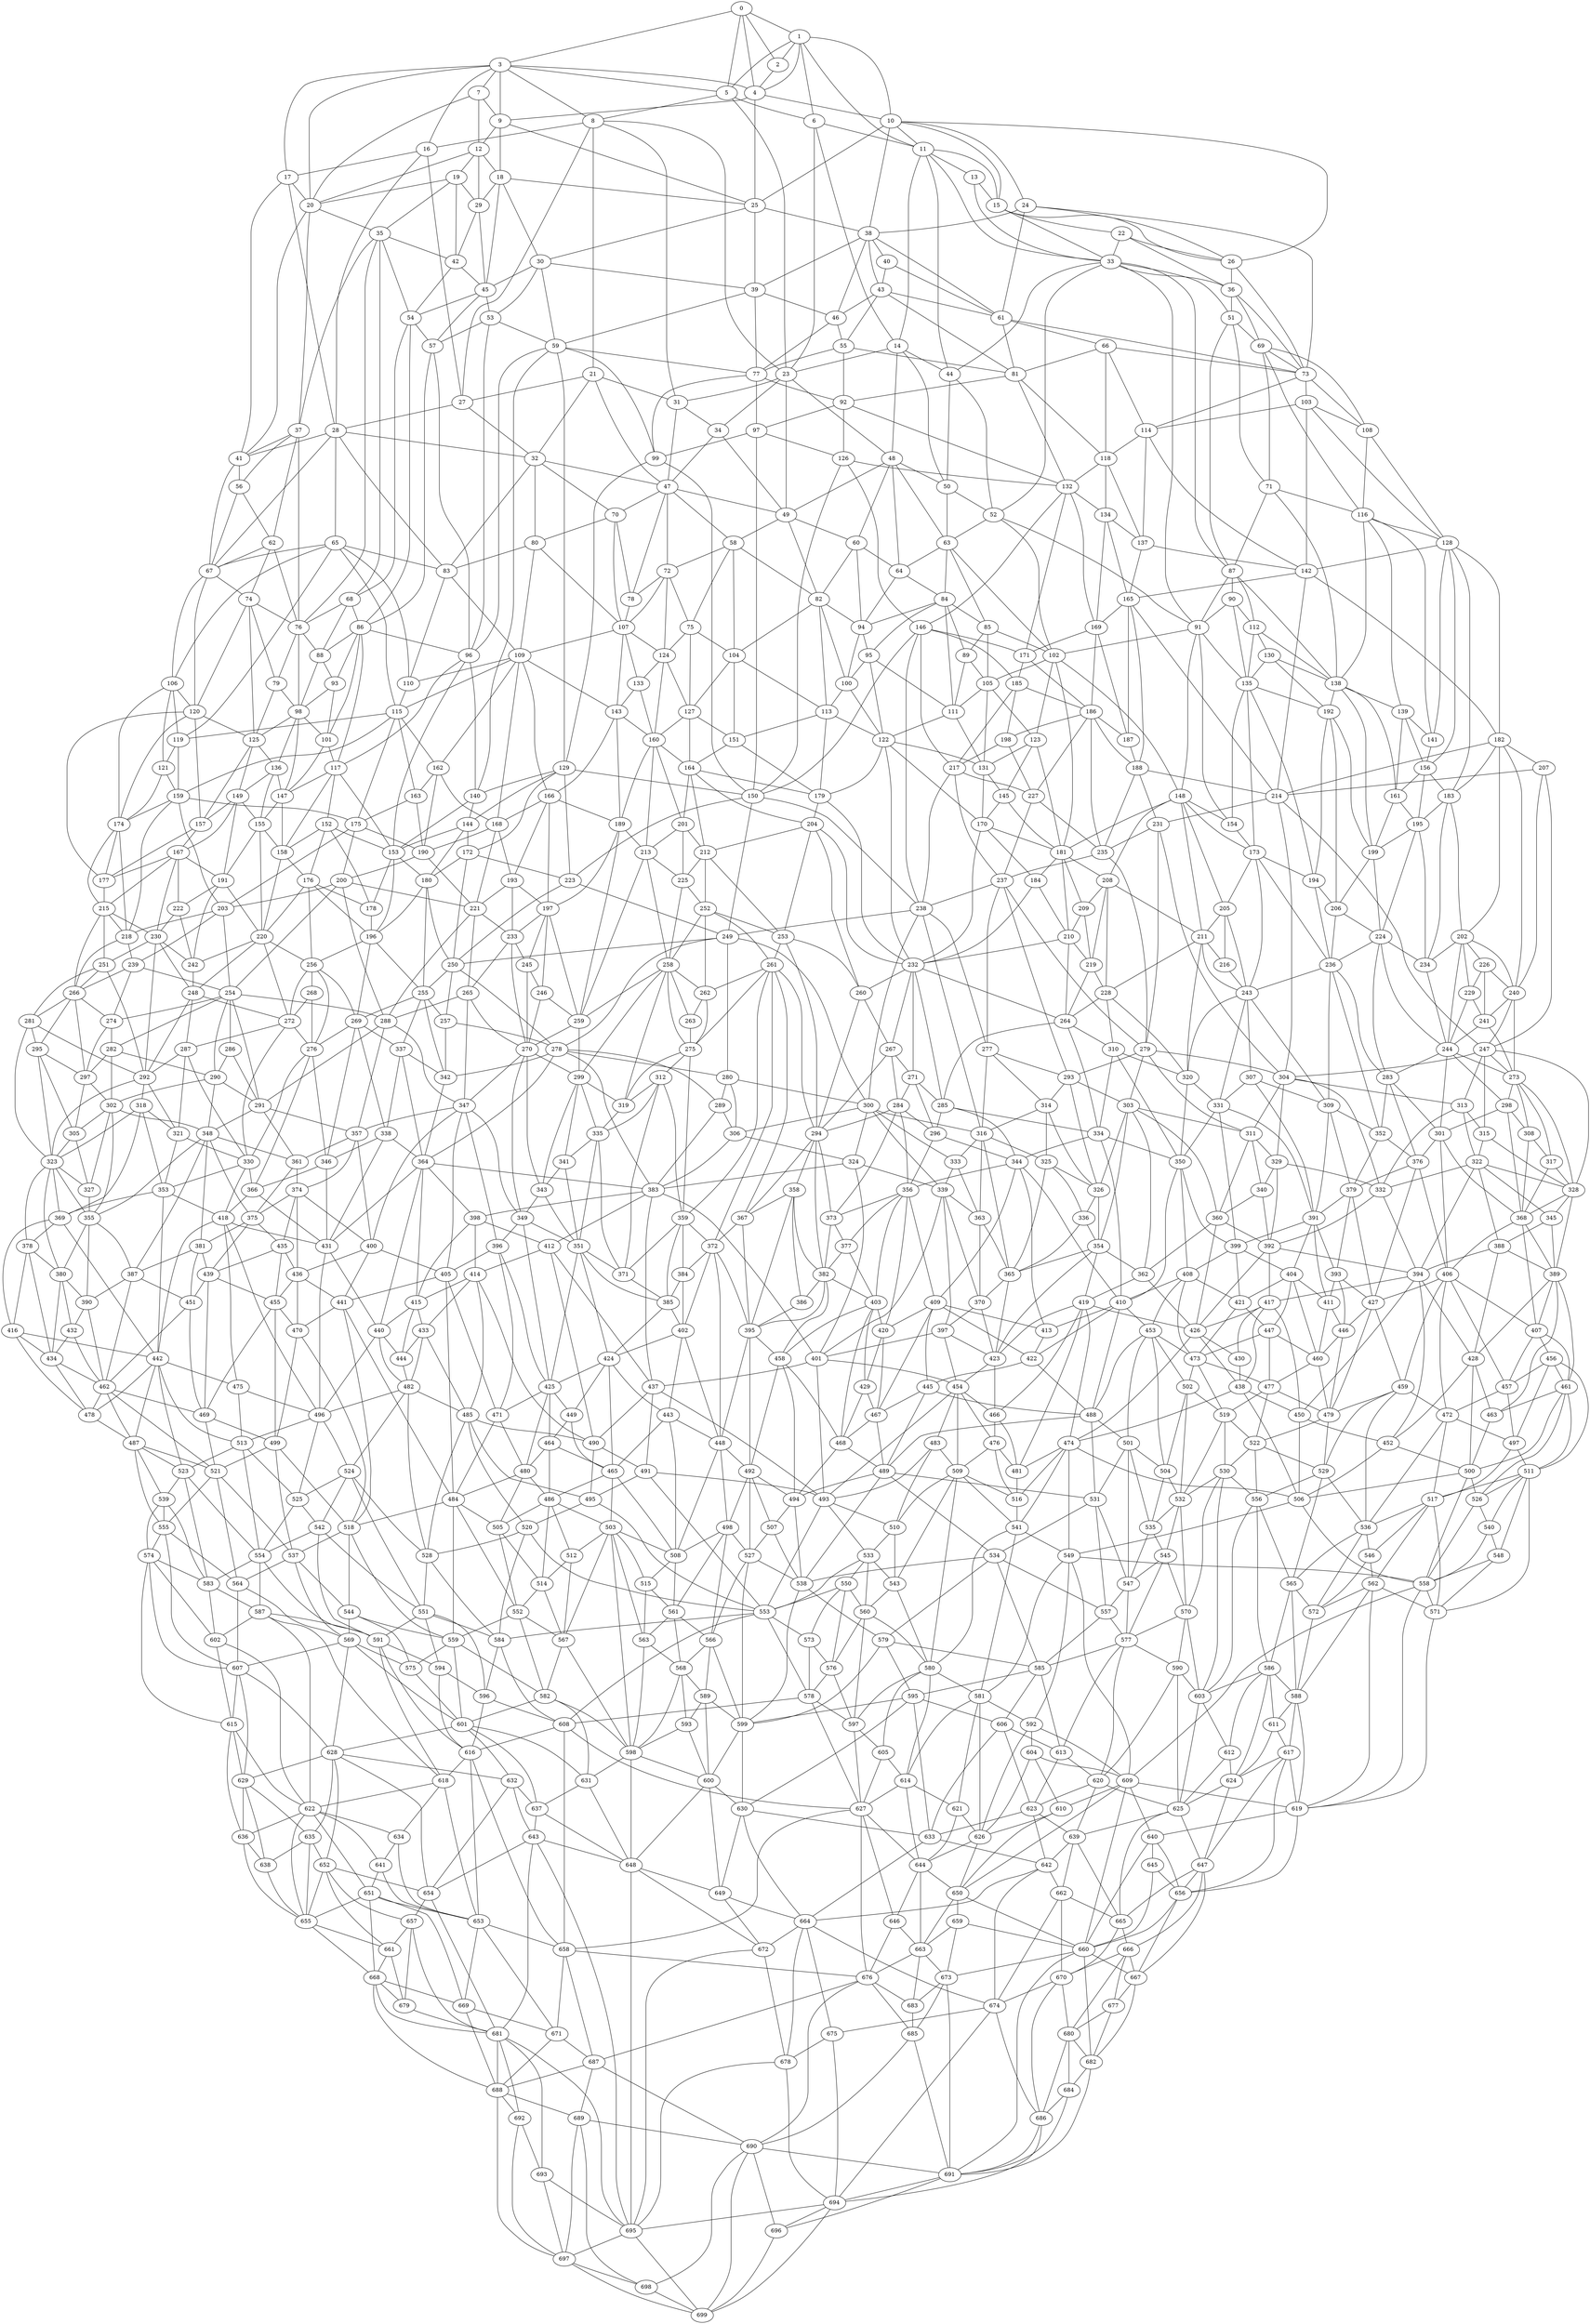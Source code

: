 graph g {0;1;2;3;4;5;6;7;8;9;10;11;12;13;14;15;16;17;18;19;20;21;22;23;24;25;26;27;28;29;30;31;32;33;34;35;36;37;38;39;40;41;42;43;44;45;46;47;48;49;50;51;52;53;54;55;56;57;58;59;60;61;62;63;64;65;66;67;68;69;70;71;72;73;74;75;76;77;78;79;80;81;82;83;84;85;86;87;88;89;90;91;92;93;94;95;96;97;98;99;100;101;102;103;104;105;106;107;108;109;110;111;112;113;114;115;116;117;118;119;120;121;122;123;124;125;126;127;128;129;130;131;132;133;134;135;136;137;138;139;140;141;142;143;144;145;146;147;148;149;150;151;152;153;154;155;156;157;158;159;160;161;162;163;164;165;166;167;168;169;170;171;172;173;174;175;176;177;178;179;180;181;182;183;184;185;186;187;188;189;190;191;192;193;194;195;196;197;198;199;200;201;202;203;204;205;206;207;208;209;210;211;212;213;214;215;216;217;218;219;220;221;222;223;224;225;226;227;228;229;230;231;232;233;234;235;236;237;238;239;240;241;242;243;244;245;246;247;248;249;250;251;252;253;254;255;256;257;258;259;260;261;262;263;264;265;266;267;268;269;270;271;272;273;274;275;276;277;278;279;280;281;282;283;284;285;286;287;288;289;290;291;292;293;294;295;296;297;298;299;300;301;302;303;304;305;306;307;308;309;310;311;312;313;314;315;316;317;318;319;320;321;322;323;324;325;326;327;328;329;330;331;332;333;334;335;336;337;338;339;340;341;342;343;344;345;346;347;348;349;350;351;352;353;354;355;356;357;358;359;360;361;362;363;364;365;366;367;368;369;370;371;372;373;374;375;376;377;378;379;380;381;382;383;384;385;386;387;388;389;390;391;392;393;394;395;396;397;398;399;400;401;402;403;404;405;406;407;408;409;410;411;412;413;414;415;416;417;418;419;420;421;422;423;424;425;426;427;428;429;430;431;432;433;434;435;436;437;438;439;440;441;442;443;444;445;446;447;448;449;450;451;452;453;454;455;456;457;458;459;460;461;462;463;464;465;466;467;468;469;470;471;472;473;474;475;476;477;478;479;480;481;482;483;484;485;486;487;488;489;490;491;492;493;494;495;496;497;498;499;500;501;502;503;504;505;506;507;508;509;510;511;512;513;514;515;516;517;518;519;520;521;522;523;524;525;526;527;528;529;530;531;532;533;534;535;536;537;538;539;540;541;542;543;544;545;546;547;548;549;550;551;552;553;554;555;556;557;558;559;560;561;562;563;564;565;566;567;568;569;570;571;572;573;574;575;576;577;578;579;580;581;582;583;584;585;586;587;588;589;590;591;592;593;594;595;596;597;598;599;600;601;602;603;604;605;606;607;608;609;610;611;612;613;614;615;616;617;618;619;620;621;622;623;624;625;626;627;628;629;630;631;632;633;634;635;636;637;638;639;640;641;642;643;644;645;646;647;648;649;650;651;652;653;654;655;656;657;658;659;660;661;662;663;664;665;666;667;668;669;670;671;672;673;674;675;676;677;678;679;680;681;682;683;684;685;686;687;688;689;690;691;692;693;694;695;696;697;698;699;0 -- 1;0 -- 2;0 -- 3;0 -- 4;0 -- 5;1 -- 2;1 -- 4;1 -- 5;1 -- 6;1 -- 10;1 -- 11;2 -- 4;3 -- 4;3 -- 5;3 -- 7;3 -- 8;3 -- 9;3 -- 16;3 -- 17;3 -- 20;4 -- 9;4 -- 10;4 -- 25;5 -- 6;5 -- 8;5 -- 23;6 -- 11;6 -- 14;6 -- 23;7 -- 9;7 -- 12;7 -- 20;8 -- 16;8 -- 21;8 -- 23;8 -- 27;8 -- 31;9 -- 12;9 -- 18;9 -- 25;10 -- 11;10 -- 15;10 -- 24;10 -- 25;10 -- 26;10 -- 38;11 -- 13;11 -- 14;11 -- 15;11 -- 33;11 -- 44;12 -- 18;12 -- 19;12 -- 20;12 -- 29;13 -- 15;13 -- 33;14 -- 23;14 -- 44;14 -- 48;14 -- 50;15 -- 22;15 -- 26;15 -- 33;16 -- 17;16 -- 27;16 -- 28;17 -- 20;17 -- 28;17 -- 41;18 -- 25;18 -- 29;18 -- 30;18 -- 45;19 -- 20;19 -- 29;19 -- 35;19 -- 42;20 -- 35;20 -- 37;20 -- 41;21 -- 27;21 -- 31;21 -- 32;21 -- 47;22 -- 26;22 -- 33;22 -- 36;23 -- 31;23 -- 34;23 -- 48;23 -- 49;24 -- 26;24 -- 38;24 -- 61;24 -- 73;25 -- 30;25 -- 38;25 -- 39;26 -- 36;26 -- 73;27 -- 28;27 -- 32;28 -- 32;28 -- 41;28 -- 65;28 -- 67;28 -- 83;29 -- 42;29 -- 45;30 -- 39;30 -- 45;30 -- 53;30 -- 59;31 -- 34;31 -- 47;32 -- 47;32 -- 70;32 -- 80;32 -- 83;33 -- 36;33 -- 44;33 -- 51;33 -- 52;33 -- 87;33 -- 91;34 -- 47;34 -- 49;35 -- 37;35 -- 42;35 -- 54;35 -- 68;35 -- 76;36 -- 51;36 -- 69;36 -- 73;37 -- 41;37 -- 56;37 -- 62;37 -- 76;38 -- 39;38 -- 40;38 -- 43;38 -- 46;38 -- 61;39 -- 46;39 -- 59;39 -- 77;40 -- 43;40 -- 61;41 -- 56;41 -- 67;42 -- 45;42 -- 54;43 -- 46;43 -- 55;43 -- 61;43 -- 81;44 -- 50;44 -- 52;45 -- 53;45 -- 54;45 -- 57;46 -- 55;46 -- 77;47 -- 49;47 -- 58;47 -- 70;47 -- 72;47 -- 78;48 -- 49;48 -- 50;48 -- 60;48 -- 63;48 -- 64;49 -- 58;49 -- 60;49 -- 82;50 -- 52;50 -- 63;51 -- 69;51 -- 71;51 -- 87;52 -- 63;52 -- 91;52 -- 102;53 -- 57;53 -- 59;53 -- 96;54 -- 57;54 -- 68;54 -- 86;55 -- 77;55 -- 81;55 -- 92;56 -- 62;56 -- 67;57 -- 86;57 -- 96;58 -- 72;58 -- 75;58 -- 82;58 -- 104;59 -- 77;59 -- 96;59 -- 99;59 -- 129;59 -- 140;60 -- 64;60 -- 82;60 -- 94;61 -- 66;61 -- 73;61 -- 81;62 -- 67;62 -- 74;62 -- 76;63 -- 64;63 -- 84;63 -- 85;63 -- 102;64 -- 84;64 -- 94;65 -- 67;65 -- 83;65 -- 106;65 -- 110;65 -- 115;65 -- 119;66 -- 73;66 -- 81;66 -- 114;66 -- 118;67 -- 74;67 -- 106;67 -- 120;68 -- 76;68 -- 86;68 -- 88;69 -- 71;69 -- 73;69 -- 108;69 -- 116;70 -- 78;70 -- 80;70 -- 107;71 -- 87;71 -- 116;71 -- 138;72 -- 75;72 -- 78;72 -- 107;72 -- 124;73 -- 103;73 -- 108;73 -- 114;74 -- 76;74 -- 79;74 -- 120;74 -- 125;75 -- 104;75 -- 124;75 -- 127;76 -- 79;76 -- 88;76 -- 98;77 -- 92;77 -- 97;77 -- 99;78 -- 107;79 -- 98;79 -- 125;80 -- 83;80 -- 107;80 -- 109;81 -- 92;81 -- 118;81 -- 132;82 -- 94;82 -- 100;82 -- 104;82 -- 113;83 -- 109;83 -- 110;84 -- 85;84 -- 89;84 -- 94;84 -- 95;84 -- 111;85 -- 89;85 -- 102;85 -- 105;86 -- 88;86 -- 93;86 -- 96;86 -- 101;86 -- 117;87 -- 90;87 -- 91;87 -- 112;87 -- 138;88 -- 93;88 -- 98;89 -- 105;89 -- 111;90 -- 91;90 -- 112;90 -- 135;91 -- 102;91 -- 135;91 -- 148;91 -- 154;92 -- 97;92 -- 126;92 -- 132;93 -- 98;93 -- 101;94 -- 95;94 -- 100;95 -- 100;95 -- 111;95 -- 122;96 -- 117;96 -- 140;96 -- 153;97 -- 99;97 -- 126;97 -- 150;98 -- 101;98 -- 125;98 -- 136;98 -- 147;99 -- 129;99 -- 150;100 -- 113;100 -- 122;101 -- 117;101 -- 147;102 -- 105;102 -- 123;102 -- 148;102 -- 181;103 -- 108;103 -- 114;103 -- 128;103 -- 142;104 -- 113;104 -- 127;104 -- 151;105 -- 111;105 -- 123;105 -- 131;106 -- 119;106 -- 120;106 -- 121;106 -- 174;107 -- 109;107 -- 124;107 -- 133;107 -- 143;108 -- 116;108 -- 128;109 -- 110;109 -- 115;109 -- 143;109 -- 162;109 -- 166;109 -- 168;110 -- 115;111 -- 122;111 -- 131;112 -- 130;112 -- 135;112 -- 138;113 -- 122;113 -- 151;113 -- 179;114 -- 118;114 -- 137;114 -- 142;115 -- 119;115 -- 159;115 -- 162;115 -- 163;115 -- 175;116 -- 128;116 -- 138;116 -- 139;116 -- 141;117 -- 147;117 -- 152;117 -- 153;117 -- 158;118 -- 132;118 -- 134;118 -- 137;119 -- 121;119 -- 159;120 -- 125;120 -- 157;120 -- 174;120 -- 177;121 -- 159;121 -- 174;122 -- 131;122 -- 170;122 -- 179;122 -- 232;123 -- 131;123 -- 145;123 -- 181;124 -- 127;124 -- 133;124 -- 160;125 -- 136;125 -- 149;125 -- 157;126 -- 132;126 -- 146;126 -- 150;127 -- 151;127 -- 160;127 -- 164;128 -- 141;128 -- 142;128 -- 156;128 -- 182;128 -- 183;129 -- 140;129 -- 144;129 -- 150;129 -- 172;129 -- 223;130 -- 135;130 -- 138;130 -- 192;131 -- 145;131 -- 170;132 -- 134;132 -- 146;132 -- 169;132 -- 171;133 -- 143;133 -- 160;134 -- 137;134 -- 165;134 -- 169;135 -- 154;135 -- 173;135 -- 192;135 -- 194;136 -- 147;136 -- 149;136 -- 155;137 -- 142;137 -- 165;138 -- 139;138 -- 161;138 -- 192;138 -- 199;139 -- 141;139 -- 156;139 -- 161;140 -- 144;140 -- 153;141 -- 156;142 -- 165;142 -- 182;142 -- 214;143 -- 160;143 -- 166;143 -- 189;144 -- 153;144 -- 172;144 -- 180;145 -- 170;145 -- 181;146 -- 150;146 -- 171;146 -- 185;146 -- 217;146 -- 238;147 -- 155;147 -- 158;148 -- 154;148 -- 173;148 -- 181;148 -- 205;148 -- 208;148 -- 211;149 -- 155;149 -- 157;149 -- 167;149 -- 191;150 -- 223;150 -- 238;150 -- 249;151 -- 164;151 -- 179;152 -- 153;152 -- 158;152 -- 176;152 -- 178;153 -- 178;153 -- 180;153 -- 196;154 -- 173;155 -- 158;155 -- 191;155 -- 220;156 -- 161;156 -- 183;156 -- 195;157 -- 167;157 -- 177;158 -- 176;158 -- 220;159 -- 174;159 -- 175;159 -- 203;159 -- 218;160 -- 164;160 -- 189;160 -- 201;160 -- 213;161 -- 195;161 -- 199;162 -- 163;162 -- 168;162 -- 190;163 -- 175;163 -- 190;164 -- 179;164 -- 201;164 -- 204;164 -- 212;165 -- 169;165 -- 187;165 -- 188;165 -- 214;166 -- 168;166 -- 189;166 -- 193;166 -- 197;167 -- 177;167 -- 191;167 -- 215;167 -- 222;167 -- 230;168 -- 190;168 -- 193;168 -- 221;169 -- 171;169 -- 186;169 -- 187;170 -- 181;170 -- 184;170 -- 232;171 -- 185;171 -- 186;172 -- 180;172 -- 223;172 -- 250;173 -- 194;173 -- 205;173 -- 236;173 -- 243;174 -- 177;174 -- 215;174 -- 218;175 -- 190;175 -- 200;175 -- 203;176 -- 178;176 -- 196;176 -- 220;176 -- 256;177 -- 215;178 -- 196;179 -- 204;179 -- 232;180 -- 196;180 -- 250;180 -- 255;181 -- 184;181 -- 208;181 -- 209;181 -- 210;182 -- 183;182 -- 202;182 -- 207;182 -- 214;182 -- 240;183 -- 195;183 -- 202;183 -- 234;184 -- 210;184 -- 232;185 -- 186;185 -- 198;185 -- 217;186 -- 187;186 -- 188;186 -- 198;186 -- 227;186 -- 235;187 -- 188;188 -- 214;188 -- 231;188 -- 235;189 -- 197;189 -- 213;189 -- 259;190 -- 200;190 -- 221;191 -- 220;191 -- 222;191 -- 242;192 -- 194;192 -- 199;192 -- 206;193 -- 197;193 -- 221;193 -- 233;194 -- 206;194 -- 236;195 -- 199;195 -- 224;195 -- 234;196 -- 255;196 -- 256;196 -- 269;197 -- 233;197 -- 245;197 -- 246;197 -- 259;198 -- 217;198 -- 227;199 -- 206;199 -- 224;200 -- 203;200 -- 221;200 -- 254;200 -- 288;201 -- 212;201 -- 213;201 -- 225;202 -- 226;202 -- 229;202 -- 234;202 -- 240;202 -- 244;203 -- 218;203 -- 239;203 -- 254;204 -- 212;204 -- 232;204 -- 253;204 -- 260;205 -- 211;205 -- 216;205 -- 243;206 -- 224;206 -- 236;207 -- 214;207 -- 240;207 -- 247;208 -- 209;208 -- 211;208 -- 219;208 -- 228;209 -- 210;209 -- 219;210 -- 219;210 -- 232;210 -- 264;211 -- 216;211 -- 228;211 -- 243;211 -- 320;212 -- 225;212 -- 252;212 -- 253;213 -- 225;213 -- 258;213 -- 259;214 -- 231;214 -- 247;214 -- 304;215 -- 218;215 -- 230;215 -- 251;215 -- 266;216 -- 243;217 -- 227;217 -- 237;217 -- 238;218 -- 239;218 -- 266;219 -- 228;219 -- 264;220 -- 242;220 -- 248;220 -- 256;220 -- 272;221 -- 233;221 -- 265;221 -- 288;222 -- 230;222 -- 242;223 -- 249;223 -- 250;224 -- 234;224 -- 236;224 -- 244;224 -- 283;225 -- 252;225 -- 258;226 -- 229;226 -- 240;226 -- 241;227 -- 235;227 -- 237;228 -- 264;228 -- 310;228 -- 320;229 -- 241;229 -- 244;230 -- 242;230 -- 248;230 -- 251;230 -- 292;231 -- 235;231 -- 279;231 -- 304;232 -- 260;232 -- 264;232 -- 267;232 -- 271;232 -- 285;233 -- 245;233 -- 265;233 -- 270;234 -- 244;235 -- 237;235 -- 279;236 -- 243;236 -- 283;236 -- 309;236 -- 352;237 -- 238;237 -- 277;237 -- 279;237 -- 293;238 -- 249;238 -- 277;238 -- 300;238 -- 316;239 -- 254;239 -- 266;239 -- 274;240 -- 241;240 -- 247;240 -- 273;241 -- 244;241 -- 273;242 -- 248;243 -- 307;243 -- 309;243 -- 320;243 -- 331;244 -- 273;244 -- 283;244 -- 298;244 -- 301;245 -- 246;245 -- 270;246 -- 259;246 -- 270;247 -- 273;247 -- 304;247 -- 313;247 -- 315;247 -- 328;248 -- 272;248 -- 287;248 -- 292;249 -- 250;249 -- 278;249 -- 280;249 -- 300;250 -- 255;250 -- 257;250 -- 278;251 -- 266;251 -- 281;251 -- 292;252 -- 253;252 -- 258;252 -- 261;252 -- 262;253 -- 260;253 -- 261;253 -- 294;254 -- 274;254 -- 282;254 -- 286;254 -- 288;254 -- 290;254 -- 291;255 -- 257;255 -- 269;255 -- 337;255 -- 342;256 -- 268;256 -- 269;256 -- 272;256 -- 276;257 -- 278;257 -- 342;258 -- 259;258 -- 262;258 -- 263;258 -- 275;258 -- 299;258 -- 319;259 -- 270;259 -- 299;260 -- 267;260 -- 294;261 -- 262;261 -- 275;261 -- 294;261 -- 359;261 -- 367;261 -- 372;262 -- 263;262 -- 275;263 -- 275;264 -- 285;264 -- 310;264 -- 334;265 -- 270;265 -- 288;265 -- 347;266 -- 274;266 -- 281;266 -- 295;266 -- 297;267 -- 271;267 -- 284;267 -- 294;268 -- 272;268 -- 276;269 -- 276;269 -- 337;269 -- 338;269 -- 346;270 -- 299;270 -- 343;270 -- 347;270 -- 349;271 -- 284;271 -- 285;271 -- 296;272 -- 276;272 -- 287;272 -- 330;273 -- 298;273 -- 308;273 -- 317;273 -- 328;274 -- 282;274 -- 297;275 -- 312;275 -- 319;275 -- 359;276 -- 330;276 -- 346;276 -- 366;277 -- 293;277 -- 314;277 -- 316;278 -- 280;278 -- 289;278 -- 342;278 -- 364;278 -- 383;279 -- 293;279 -- 303;279 -- 304;279 -- 311;280 -- 289;280 -- 300;280 -- 306;281 -- 292;281 -- 295;281 -- 323;282 -- 290;282 -- 297;282 -- 302;283 -- 301;283 -- 352;283 -- 376;284 -- 294;284 -- 296;284 -- 356;284 -- 373;285 -- 296;285 -- 334;285 -- 344;286 -- 290;286 -- 291;287 -- 292;287 -- 321;287 -- 330;288 -- 291;288 -- 347;288 -- 357;289 -- 306;289 -- 383;290 -- 291;290 -- 302;290 -- 348;291 -- 348;291 -- 357;291 -- 361;292 -- 318;292 -- 321;292 -- 323;293 -- 303;293 -- 314;293 -- 326;294 -- 358;294 -- 367;294 -- 373;294 -- 382;295 -- 297;295 -- 305;295 -- 323;296 -- 344;296 -- 356;297 -- 302;297 -- 305;298 -- 301;298 -- 308;298 -- 368;299 -- 319;299 -- 335;299 -- 341;299 -- 343;300 -- 306;300 -- 316;300 -- 324;300 -- 333;300 -- 339;301 -- 368;301 -- 376;301 -- 406;302 -- 305;302 -- 327;302 -- 348;302 -- 355;303 -- 311;303 -- 326;303 -- 354;303 -- 360;303 -- 362;304 -- 311;304 -- 313;304 -- 329;304 -- 332;305 -- 323;305 -- 327;306 -- 324;306 -- 383;307 -- 309;307 -- 331;307 -- 391;308 -- 317;308 -- 368;309 -- 352;309 -- 379;309 -- 391;310 -- 320;310 -- 334;310 -- 350;311 -- 329;311 -- 340;311 -- 360;312 -- 319;312 -- 335;312 -- 359;312 -- 371;313 -- 315;313 -- 322;313 -- 332;314 -- 316;314 -- 325;314 -- 326;315 -- 322;315 -- 328;316 -- 325;316 -- 333;316 -- 363;316 -- 365;317 -- 328;317 -- 368;318 -- 321;318 -- 323;318 -- 353;318 -- 369;319 -- 335;320 -- 331;320 -- 350;321 -- 330;321 -- 353;322 -- 328;322 -- 332;322 -- 345;322 -- 388;322 -- 394;323 -- 327;323 -- 355;323 -- 369;323 -- 378;323 -- 380;324 -- 339;324 -- 383;324 -- 401;325 -- 326;325 -- 336;325 -- 365;326 -- 336;326 -- 354;327 -- 355;328 -- 345;328 -- 368;328 -- 389;329 -- 332;329 -- 340;329 -- 392;330 -- 353;330 -- 366;330 -- 418;331 -- 350;331 -- 391;331 -- 399;332 -- 392;332 -- 394;333 -- 339;333 -- 363;334 -- 344;334 -- 350;334 -- 410;335 -- 341;335 -- 351;335 -- 371;336 -- 354;336 -- 365;337 -- 338;337 -- 342;337 -- 364;338 -- 346;338 -- 364;338 -- 431;339 -- 363;339 -- 370;339 -- 397;339 -- 401;340 -- 360;340 -- 392;341 -- 343;341 -- 351;342 -- 364;343 -- 349;343 -- 351;344 -- 356;344 -- 409;344 -- 410;344 -- 413;345 -- 388;345 -- 389;346 -- 366;346 -- 431;347 -- 349;347 -- 357;347 -- 396;347 -- 400;347 -- 405;348 -- 355;348 -- 361;348 -- 375;348 -- 381;348 -- 387;349 -- 351;349 -- 396;349 -- 425;350 -- 399;350 -- 408;350 -- 410;351 -- 371;351 -- 385;351 -- 424;351 -- 425;352 -- 376;352 -- 379;353 -- 369;353 -- 418;353 -- 442;354 -- 362;354 -- 365;354 -- 419;354 -- 423;355 -- 380;355 -- 387;355 -- 390;356 -- 373;356 -- 377;356 -- 403;356 -- 409;356 -- 420;357 -- 361;357 -- 374;357 -- 400;358 -- 367;358 -- 382;358 -- 386;358 -- 395;359 -- 371;359 -- 372;359 -- 384;359 -- 385;360 -- 362;360 -- 392;360 -- 426;361 -- 374;361 -- 375;362 -- 419;362 -- 426;363 -- 365;363 -- 370;364 -- 383;364 -- 398;364 -- 415;364 -- 431;364 -- 440;365 -- 370;365 -- 423;366 -- 418;366 -- 431;367 -- 372;367 -- 395;368 -- 389;368 -- 406;368 -- 407;369 -- 378;369 -- 416;369 -- 442;370 -- 397;370 -- 423;371 -- 385;372 -- 384;372 -- 395;372 -- 402;372 -- 448;373 -- 377;373 -- 382;374 -- 375;374 -- 400;374 -- 435;374 -- 436;375 -- 381;375 -- 435;375 -- 439;376 -- 379;376 -- 406;376 -- 427;377 -- 382;377 -- 403;378 -- 380;378 -- 416;378 -- 434;379 -- 391;379 -- 393;379 -- 427;380 -- 390;380 -- 432;380 -- 434;381 -- 387;381 -- 439;381 -- 451;382 -- 386;382 -- 395;382 -- 403;382 -- 458;383 -- 398;383 -- 401;383 -- 412;383 -- 437;384 -- 385;384 -- 402;385 -- 402;385 -- 424;386 -- 395;387 -- 390;387 -- 451;387 -- 462;388 -- 389;388 -- 394;388 -- 428;389 -- 407;389 -- 428;389 -- 461;389 -- 463;390 -- 432;390 -- 462;391 -- 393;391 -- 399;391 -- 404;391 -- 411;392 -- 394;392 -- 417;392 -- 426;393 -- 411;393 -- 427;393 -- 446;394 -- 417;394 -- 428;394 -- 450;394 -- 452;395 -- 448;395 -- 458;395 -- 492;396 -- 405;396 -- 425;396 -- 471;397 -- 401;397 -- 423;397 -- 454;398 -- 412;398 -- 414;398 -- 415;399 -- 404;399 -- 408;399 -- 421;400 -- 405;400 -- 436;400 -- 441;401 -- 437;401 -- 454;401 -- 493;402 -- 424;402 -- 443;402 -- 448;403 -- 420;403 -- 429;403 -- 458;403 -- 468;404 -- 411;404 -- 421;404 -- 447;404 -- 460;405 -- 441;405 -- 471;405 -- 484;406 -- 407;406 -- 427;406 -- 457;406 -- 459;406 -- 472;407 -- 456;407 -- 457;407 -- 461;408 -- 410;408 -- 421;408 -- 453;408 -- 473;409 -- 413;409 -- 420;409 -- 422;409 -- 445;409 -- 467;410 -- 413;410 -- 422;410 -- 453;410 -- 488;411 -- 446;411 -- 460;412 -- 414;412 -- 437;412 -- 490;413 -- 422;414 -- 415;414 -- 433;414 -- 485;414 -- 490;415 -- 433;415 -- 440;415 -- 444;416 -- 434;416 -- 442;416 -- 478;417 -- 426;417 -- 430;417 -- 438;417 -- 450;418 -- 431;418 -- 442;418 -- 475;418 -- 496;419 -- 423;419 -- 426;419 -- 466;419 -- 474;419 -- 481;420 -- 429;420 -- 467;421 -- 447;421 -- 473;422 -- 445;422 -- 488;423 -- 454;423 -- 466;424 -- 425;424 -- 443;424 -- 449;424 -- 465;425 -- 449;425 -- 464;425 -- 471;425 -- 480;426 -- 430;426 -- 438;426 -- 474;427 -- 446;427 -- 459;427 -- 479;428 -- 452;428 -- 463;428 -- 500;429 -- 467;429 -- 468;430 -- 438;431 -- 440;431 -- 496;432 -- 434;432 -- 462;433 -- 444;433 -- 482;433 -- 485;434 -- 462;434 -- 478;435 -- 436;435 -- 439;435 -- 455;436 -- 441;436 -- 455;436 -- 470;437 -- 490;437 -- 491;437 -- 493;438 -- 450;438 -- 474;438 -- 506;439 -- 451;439 -- 455;439 -- 469;440 -- 444;440 -- 482;440 -- 496;441 -- 470;441 -- 484;441 -- 518;442 -- 475;442 -- 478;442 -- 487;442 -- 513;442 -- 523;443 -- 448;443 -- 465;443 -- 508;444 -- 482;445 -- 467;445 -- 488;445 -- 489;446 -- 460;446 -- 479;447 -- 460;447 -- 473;447 -- 477;448 -- 492;448 -- 498;448 -- 508;449 -- 464;449 -- 465;450 -- 452;450 -- 506;451 -- 462;451 -- 469;452 -- 500;452 -- 506;453 -- 473;453 -- 488;453 -- 501;453 -- 502;453 -- 504;454 -- 466;454 -- 476;454 -- 483;454 -- 493;454 -- 509;455 -- 469;455 -- 470;455 -- 499;456 -- 457;456 -- 461;456 -- 497;456 -- 511;457 -- 472;457 -- 497;458 -- 468;458 -- 492;458 -- 494;459 -- 472;459 -- 479;459 -- 529;459 -- 536;460 -- 477;460 -- 479;461 -- 463;461 -- 500;461 -- 511;461 -- 526;462 -- 469;462 -- 478;462 -- 487;462 -- 521;463 -- 500;464 -- 465;464 -- 480;464 -- 486;465 -- 486;465 -- 503;465 -- 508;466 -- 476;466 -- 481;467 -- 468;467 -- 489;468 -- 489;468 -- 494;469 -- 499;469 -- 521;470 -- 499;470 -- 518;471 -- 480;471 -- 484;472 -- 497;472 -- 517;472 -- 536;473 -- 477;473 -- 502;473 -- 519;474 -- 481;474 -- 506;474 -- 516;474 -- 541;474 -- 549;475 -- 496;475 -- 513;476 -- 481;476 -- 509;476 -- 516;477 -- 479;477 -- 519;477 -- 522;478 -- 487;479 -- 522;479 -- 529;480 -- 484;480 -- 486;480 -- 505;481 -- 516;482 -- 485;482 -- 496;482 -- 524;482 -- 528;483 -- 493;483 -- 509;483 -- 510;484 -- 505;484 -- 518;484 -- 552;484 -- 559;485 -- 490;485 -- 495;485 -- 520;485 -- 528;486 -- 503;486 -- 505;486 -- 512;486 -- 514;487 -- 521;487 -- 523;487 -- 539;487 -- 555;488 -- 489;488 -- 501;488 -- 531;489 -- 494;489 -- 531;489 -- 534;489 -- 538;490 -- 491;490 -- 495;491 -- 493;491 -- 495;491 -- 553;492 -- 494;492 -- 498;492 -- 507;492 -- 527;493 -- 510;493 -- 533;493 -- 553;494 -- 507;494 -- 538;495 -- 520;495 -- 553;496 -- 513;496 -- 524;496 -- 525;497 -- 511;497 -- 517;498 -- 508;498 -- 527;498 -- 561;498 -- 566;499 -- 518;499 -- 521;499 -- 537;500 -- 506;500 -- 526;500 -- 558;501 -- 504;501 -- 531;501 -- 535;501 -- 547;502 -- 504;502 -- 519;502 -- 532;503 -- 508;503 -- 512;503 -- 515;503 -- 563;503 -- 567;503 -- 598;504 -- 532;504 -- 535;505 -- 514;505 -- 552;506 -- 549;506 -- 558;507 -- 527;507 -- 538;508 -- 515;508 -- 561;509 -- 510;509 -- 516;509 -- 541;509 -- 543;509 -- 580;510 -- 533;510 -- 543;511 -- 517;511 -- 526;511 -- 540;511 -- 548;511 -- 571;512 -- 514;512 -- 567;513 -- 523;513 -- 525;513 -- 554;514 -- 552;514 -- 567;515 -- 561;515 -- 563;516 -- 541;517 -- 536;517 -- 546;517 -- 562;517 -- 571;518 -- 537;518 -- 544;518 -- 559;519 -- 522;519 -- 530;519 -- 532;520 -- 528;520 -- 553;520 -- 584;521 -- 537;521 -- 555;521 -- 564;522 -- 529;522 -- 530;522 -- 556;523 -- 539;523 -- 554;523 -- 583;524 -- 525;524 -- 528;524 -- 542;524 -- 551;525 -- 542;525 -- 554;526 -- 540;526 -- 558;527 -- 538;527 -- 566;527 -- 599;528 -- 551;528 -- 584;529 -- 536;529 -- 556;529 -- 565;530 -- 532;530 -- 556;530 -- 570;530 -- 603;531 -- 534;531 -- 547;531 -- 557;532 -- 535;532 -- 545;532 -- 570;533 -- 543;533 -- 550;533 -- 553;533 -- 560;534 -- 538;534 -- 557;534 -- 579;534 -- 585;535 -- 545;535 -- 547;536 -- 546;536 -- 565;536 -- 572;537 -- 544;537 -- 564;537 -- 569;538 -- 579;538 -- 599;539 -- 555;539 -- 574;539 -- 583;540 -- 548;540 -- 558;541 -- 549;541 -- 580;541 -- 581;542 -- 551;542 -- 554;542 -- 591;543 -- 560;543 -- 580;544 -- 559;544 -- 569;544 -- 575;545 -- 547;545 -- 570;545 -- 577;546 -- 562;546 -- 572;547 -- 557;547 -- 577;548 -- 558;548 -- 571;549 -- 558;549 -- 581;549 -- 592;549 -- 609;550 -- 553;550 -- 560;550 -- 573;550 -- 576;551 -- 584;551 -- 591;551 -- 594;551 -- 596;552 -- 559;552 -- 567;552 -- 582;553 -- 573;553 -- 578;553 -- 584;553 -- 608;554 -- 583;554 -- 587;554 -- 591;555 -- 564;555 -- 574;555 -- 607;556 -- 565;556 -- 586;556 -- 603;557 -- 577;557 -- 585;558 -- 571;558 -- 609;558 -- 619;559 -- 575;559 -- 582;559 -- 601;560 -- 576;560 -- 580;560 -- 597;561 -- 563;561 -- 566;561 -- 568;562 -- 571;562 -- 572;562 -- 588;562 -- 619;563 -- 568;563 -- 598;564 -- 569;564 -- 607;565 -- 572;565 -- 586;565 -- 588;566 -- 568;566 -- 589;566 -- 599;567 -- 582;567 -- 598;568 -- 589;568 -- 593;568 -- 598;569 -- 575;569 -- 601;569 -- 607;569 -- 628;570 -- 577;570 -- 590;570 -- 603;571 -- 619;572 -- 588;573 -- 576;573 -- 578;574 -- 583;574 -- 602;574 -- 607;574 -- 615;575 -- 601;576 -- 578;576 -- 597;577 -- 585;577 -- 590;577 -- 613;577 -- 620;578 -- 597;578 -- 608;578 -- 627;579 -- 585;579 -- 595;579 -- 599;580 -- 581;580 -- 597;580 -- 605;580 -- 614;581 -- 592;581 -- 614;581 -- 621;581 -- 626;582 -- 598;582 -- 601;582 -- 631;583 -- 587;583 -- 602;584 -- 596;584 -- 608;585 -- 595;585 -- 606;585 -- 613;586 -- 588;586 -- 603;586 -- 611;586 -- 612;586 -- 624;587 -- 591;587 -- 602;587 -- 618;587 -- 622;588 -- 611;588 -- 617;588 -- 619;589 -- 593;589 -- 599;589 -- 600;590 -- 603;590 -- 620;590 -- 625;591 -- 594;591 -- 616;591 -- 618;592 -- 604;592 -- 609;592 -- 626;593 -- 598;593 -- 600;594 -- 596;594 -- 616;595 -- 599;595 -- 606;595 -- 630;595 -- 633;596 -- 608;596 -- 616;597 -- 605;597 -- 627;598 -- 600;598 -- 631;598 -- 648;599 -- 600;599 -- 630;600 -- 630;600 -- 648;600 -- 649;601 -- 628;601 -- 631;601 -- 632;601 -- 637;602 -- 615;602 -- 622;603 -- 612;603 -- 625;604 -- 609;604 -- 610;604 -- 626;605 -- 614;605 -- 627;606 -- 613;606 -- 623;606 -- 633;607 -- 615;607 -- 628;607 -- 629;608 -- 616;608 -- 627;608 -- 658;609 -- 610;609 -- 619;609 -- 640;609 -- 650;609 -- 660;610 -- 626;610 -- 650;611 -- 617;611 -- 624;612 -- 624;612 -- 625;613 -- 620;613 -- 623;614 -- 621;614 -- 627;614 -- 644;615 -- 622;615 -- 629;615 -- 636;616 -- 618;616 -- 653;616 -- 658;617 -- 619;617 -- 624;617 -- 647;617 -- 656;618 -- 622;618 -- 634;618 -- 653;619 -- 640;619 -- 656;620 -- 623;620 -- 625;620 -- 639;621 -- 626;621 -- 644;622 -- 634;622 -- 636;622 -- 641;622 -- 651;622 -- 655;623 -- 633;623 -- 639;623 -- 642;624 -- 625;624 -- 647;625 -- 639;625 -- 647;625 -- 665;626 -- 644;626 -- 650;627 -- 644;627 -- 646;627 -- 658;627 -- 676;628 -- 629;628 -- 632;628 -- 635;628 -- 652;628 -- 654;629 -- 635;629 -- 636;629 -- 638;630 -- 633;630 -- 649;630 -- 664;631 -- 637;631 -- 648;632 -- 637;632 -- 643;632 -- 654;633 -- 642;633 -- 664;634 -- 641;634 -- 653;635 -- 638;635 -- 652;635 -- 655;636 -- 638;636 -- 655;637 -- 643;637 -- 648;638 -- 655;639 -- 642;639 -- 662;639 -- 665;640 -- 645;640 -- 656;640 -- 660;641 -- 651;641 -- 653;642 -- 662;642 -- 664;642 -- 674;643 -- 648;643 -- 654;643 -- 681;643 -- 695;644 -- 646;644 -- 650;644 -- 663;645 -- 656;645 -- 660;646 -- 663;646 -- 676;647 -- 656;647 -- 665;647 -- 666;647 -- 667;648 -- 649;648 -- 672;648 -- 695;649 -- 664;649 -- 672;650 -- 659;650 -- 660;650 -- 663;651 -- 653;651 -- 655;651 -- 668;651 -- 669;652 -- 654;652 -- 655;652 -- 657;652 -- 661;653 -- 658;653 -- 669;653 -- 671;654 -- 657;654 -- 681;655 -- 661;655 -- 668;656 -- 660;656 -- 667;657 -- 661;657 -- 679;657 -- 681;658 -- 671;658 -- 676;658 -- 687;659 -- 660;659 -- 663;659 -- 673;660 -- 667;660 -- 673;660 -- 682;660 -- 691;661 -- 668;661 -- 679;662 -- 665;662 -- 670;662 -- 674;663 -- 673;663 -- 676;663 -- 683;664 -- 672;664 -- 674;664 -- 675;664 -- 678;665 -- 666;665 -- 670;666 -- 667;666 -- 670;666 -- 677;666 -- 680;667 -- 677;667 -- 682;668 -- 669;668 -- 679;668 -- 681;668 -- 688;669 -- 671;669 -- 688;670 -- 674;670 -- 680;670 -- 686;671 -- 687;671 -- 688;672 -- 678;672 -- 695;673 -- 683;673 -- 685;673 -- 691;674 -- 675;674 -- 686;674 -- 694;675 -- 678;675 -- 694;676 -- 683;676 -- 685;676 -- 687;676 -- 690;677 -- 680;677 -- 682;678 -- 694;678 -- 695;679 -- 681;680 -- 682;680 -- 684;680 -- 686;681 -- 688;681 -- 692;681 -- 693;681 -- 695;682 -- 684;682 -- 691;683 -- 685;684 -- 686;684 -- 691;685 -- 690;685 -- 691;686 -- 691;686 -- 694;687 -- 688;687 -- 689;687 -- 690;688 -- 689;688 -- 692;688 -- 697;689 -- 690;689 -- 697;689 -- 698;690 -- 691;690 -- 696;690 -- 698;690 -- 699;691 -- 694;691 -- 696;692 -- 693;692 -- 697;693 -- 695;693 -- 697;694 -- 695;694 -- 696;694 -- 699;695 -- 697;695 -- 699;696 -- 699;697 -- 698;697 -- 699;698 -- 699;}
